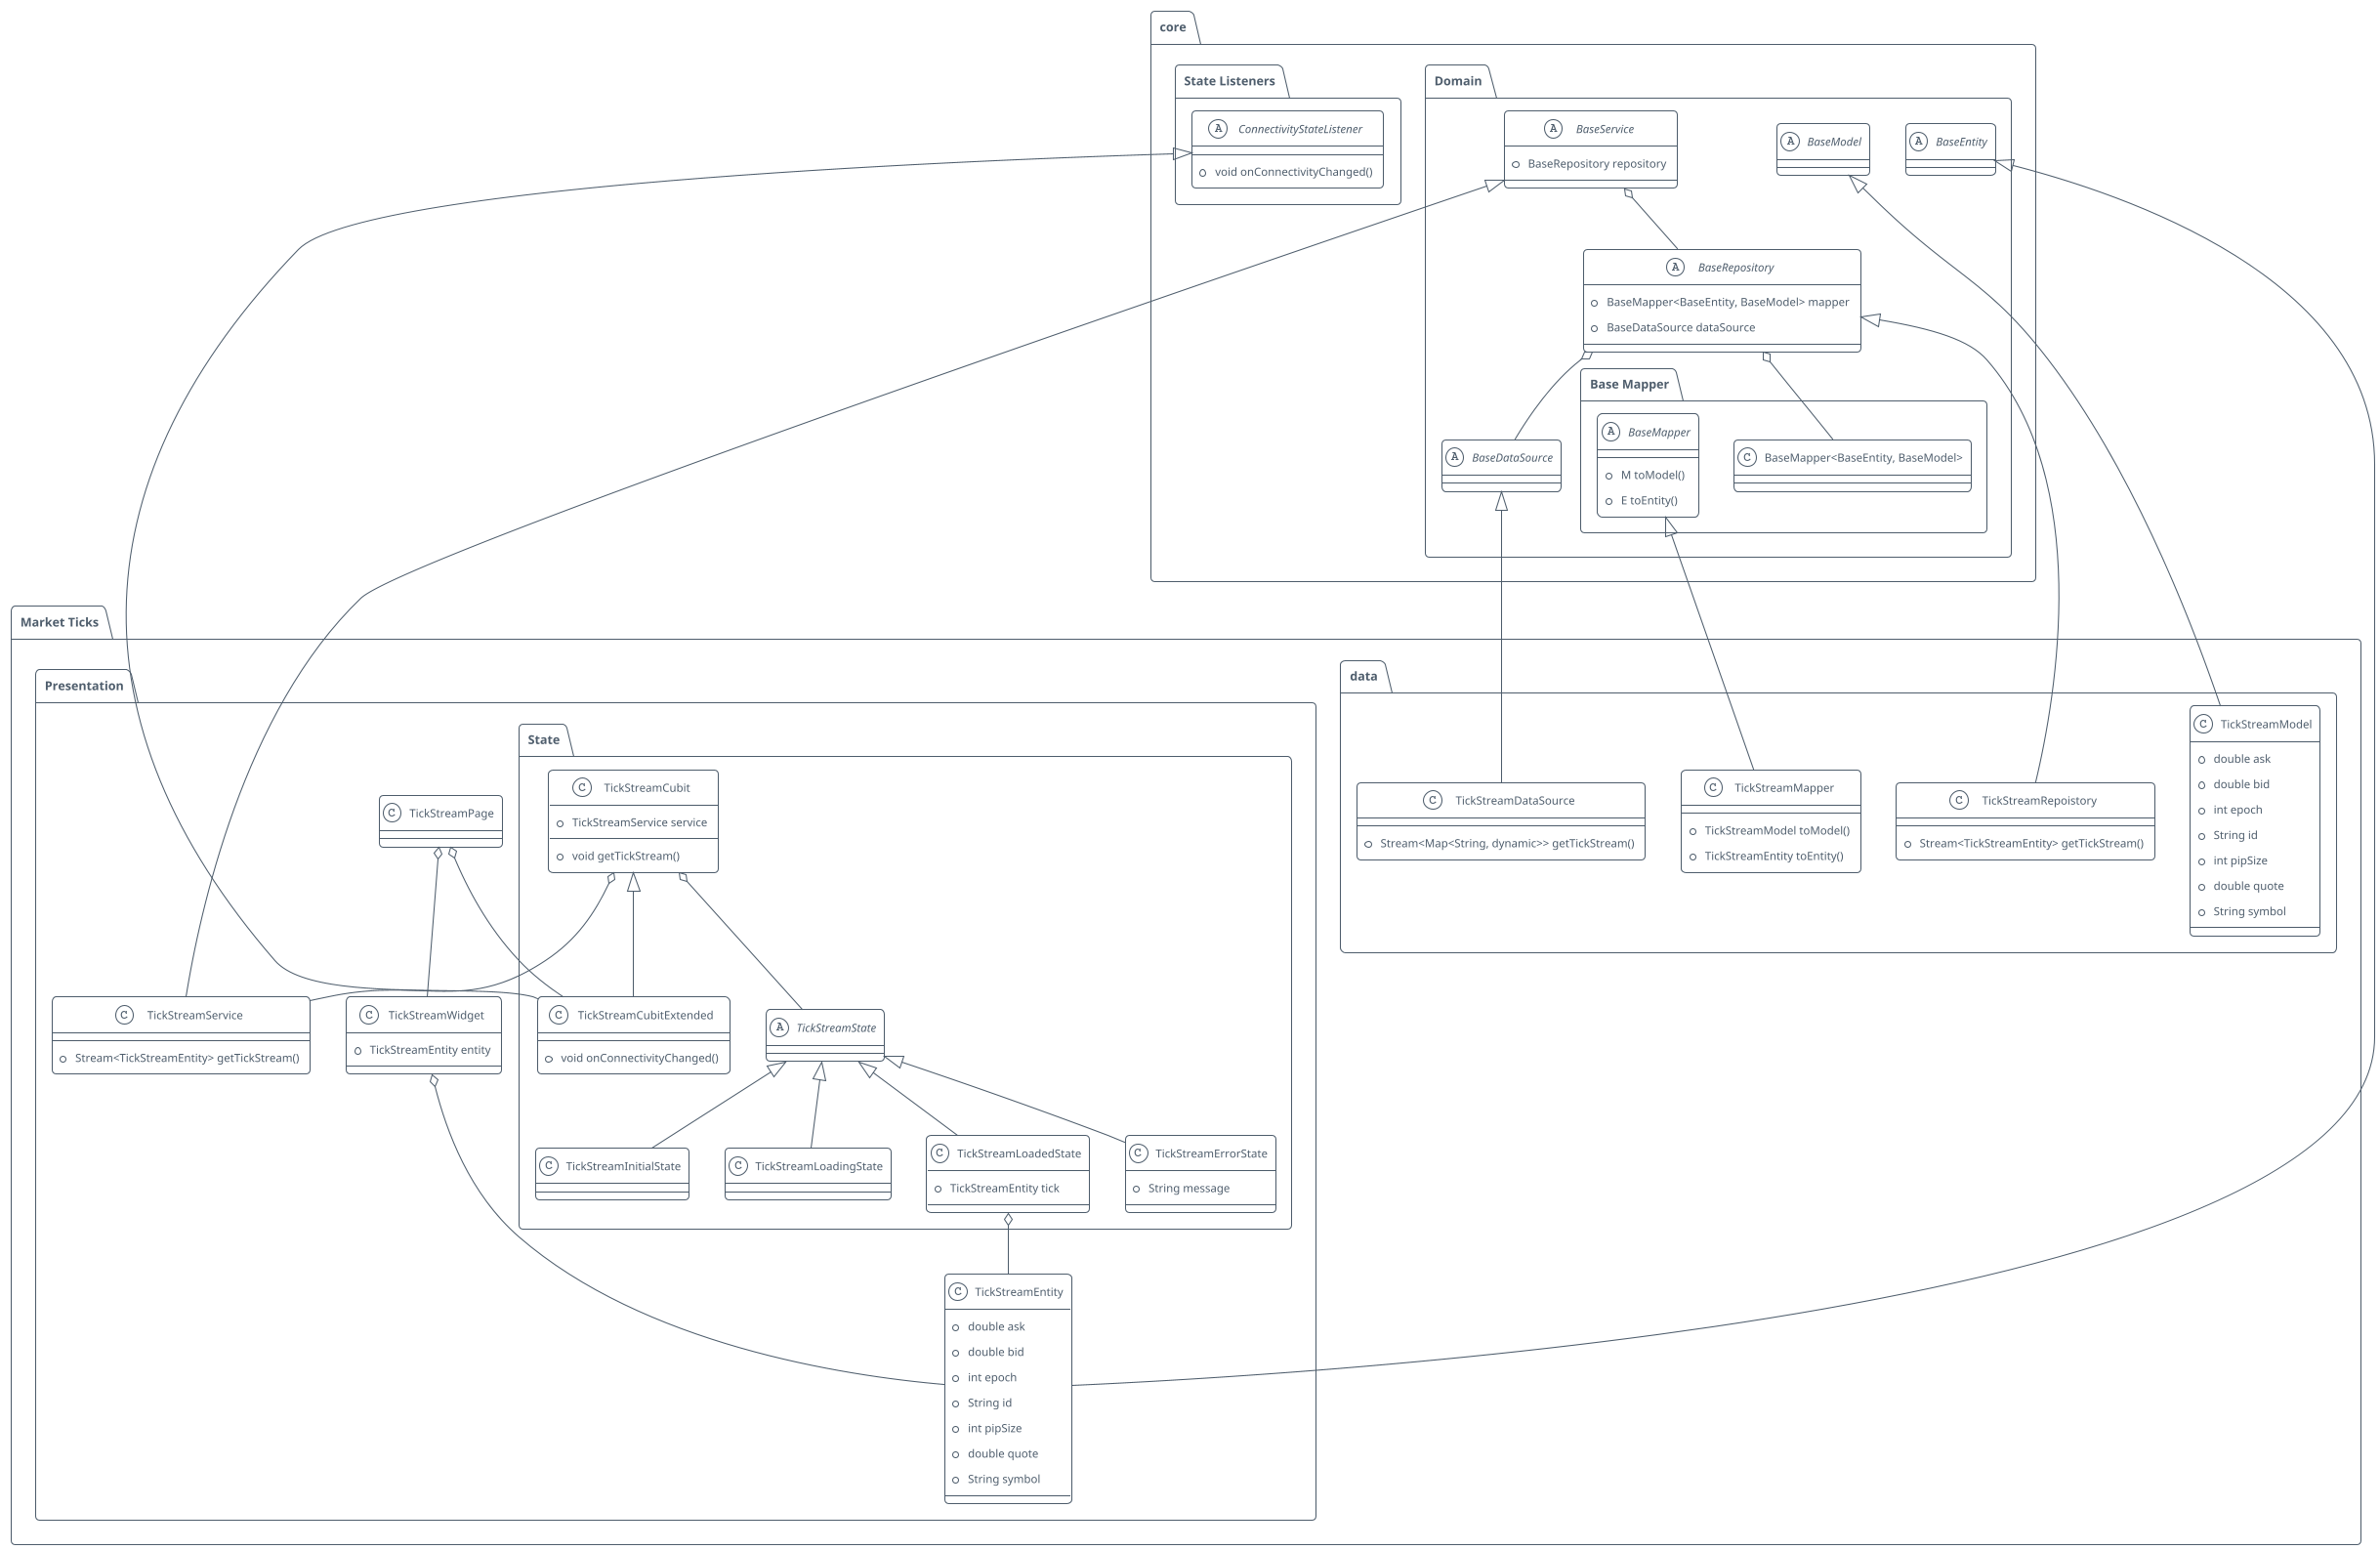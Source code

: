 @startuml

!theme aws-orange
!theme plain

set namespaceSeparator ::

abstract class "core::State Listeners::ConnectivityStateListener" {
  +void onConnectivityChanged()
}

abstract class "core::Domain::BaseRepository" {
  +BaseMapper<BaseEntity, BaseModel> mapper
  +BaseDataSource dataSource
}

"core::Domain::BaseRepository" o-- "core::Domain::Base Mapper::BaseMapper<BaseEntity, BaseModel>"
"core::Domain::BaseRepository" o-- "core::Domain::BaseDataSource"

abstract class "core::Domain::Base Mapper::BaseMapper" {
  +M toModel()
  +E toEntity()
}

abstract class "core::Domain::BaseModel" {
}

abstract class "core::Domain::::BaseService" {
  +BaseRepository repository
}

"core::Domain::::BaseService" o-- "core::Domain::BaseRepository"

abstract class "core::Domain::BaseDataSource" {
}

abstract class "core::Domain::BaseEntity" {
}

class "Market Ticks::data::TickStreamRepoistory" {
  +Stream<TickStreamEntity> getTickStream()
}

"core::Domain::BaseRepository" <|-- "Market Ticks::data::TickStreamRepoistory"

class "Market Ticks::data::TickStreamModel" {
  +double ask
  +double bid
  +int epoch
  +String id
  +int pipSize
  +double quote
  +String symbol
}

"core::Domain::BaseModel" <|-- "Market Ticks::data::TickStreamModel"

class "Market Ticks::data::TickStreamMapper" {
  +TickStreamModel toModel()
  +TickStreamEntity toEntity()
}

"core::Domain::Base Mapper::BaseMapper" <|-- "Market Ticks::data::TickStreamMapper"

class "Market Ticks::data::TickStreamDataSource" {
  +Stream<Map<String, dynamic>> getTickStream()
}

"core::Domain::BaseDataSource" <|-- "Market Ticks::data::TickStreamDataSource"

class "Market Ticks::Presentation::TickStreamService" {
  +Stream<TickStreamEntity> getTickStream()
}

"core::Domain::::BaseService" <|-- "Market Ticks::Presentation::TickStreamService"

class "Market Ticks::Presentation::TickStreamWidget" {
  +TickStreamEntity entity
}

"Market Ticks::Presentation::TickStreamWidget" o-- "Market Ticks::Presentation::TickStreamEntity"

class "Market Ticks::Presentation::State::TickStreamCubitExtended" {
  +void onConnectivityChanged()
}

"Market Ticks::Presentation::State::TickStreamCubit" <|-- "Market Ticks::Presentation::State::TickStreamCubitExtended"
"core::State Listeners::ConnectivityStateListener" <|-- "Market Ticks::Presentation::State::TickStreamCubitExtended"

class "Market Ticks::Presentation::TickStreamEntity" {
  +double ask
  +double bid
  +int epoch
  +String id
  +int pipSize
  +double quote
  +String symbol
}

"core::Domain::BaseEntity" <|-- "Market Ticks::Presentation::TickStreamEntity"

class "Market Ticks::Presentation::State::TickStreamCubit" {
  +TickStreamService service
  +void getTickStream()
}

"Market Ticks::Presentation::State::TickStreamCubit" o-- "Market Ticks::Presentation::TickStreamService"

abstract class "Market Ticks::Presentation::State::TickStreamState" {
}

class "Market Ticks::Presentation::State::TickStreamInitialState" {
}

"Market Ticks::Presentation::State::TickStreamState" <|-- "Market Ticks::Presentation::State::TickStreamInitialState"

class "Market Ticks::Presentation::State::TickStreamLoadingState" {
}

"Market Ticks::Presentation::State::TickStreamState" <|-- "Market Ticks::Presentation::State::TickStreamLoadingState"

class "Market Ticks::Presentation::State::TickStreamLoadedState" {
  +TickStreamEntity tick
}

"Market Ticks::Presentation::State::TickStreamLoadedState" o-- "Market Ticks::Presentation::TickStreamEntity"
"Market Ticks::Presentation::State::TickStreamState" <|-- "Market Ticks::Presentation::State::TickStreamLoadedState"

class "Market Ticks::Presentation::State::TickStreamErrorState" {
  +String message
}

"Market Ticks::Presentation::State::TickStreamState" <|-- "Market Ticks::Presentation::State::TickStreamErrorState"

class "Market Ticks::Presentation::TickStreamPage" {
}

"Market Ticks::Presentation::TickStreamPage" o-- "Market Ticks::Presentation::TickStreamWidget"
"Market Ticks::Presentation::TickStreamPage" o-- "Market Ticks::Presentation::State::TickStreamCubitExtended"

"Market Ticks::Presentation::State::TickStreamCubit" o-- "Market Ticks::Presentation::State::TickStreamState"

@enduml
